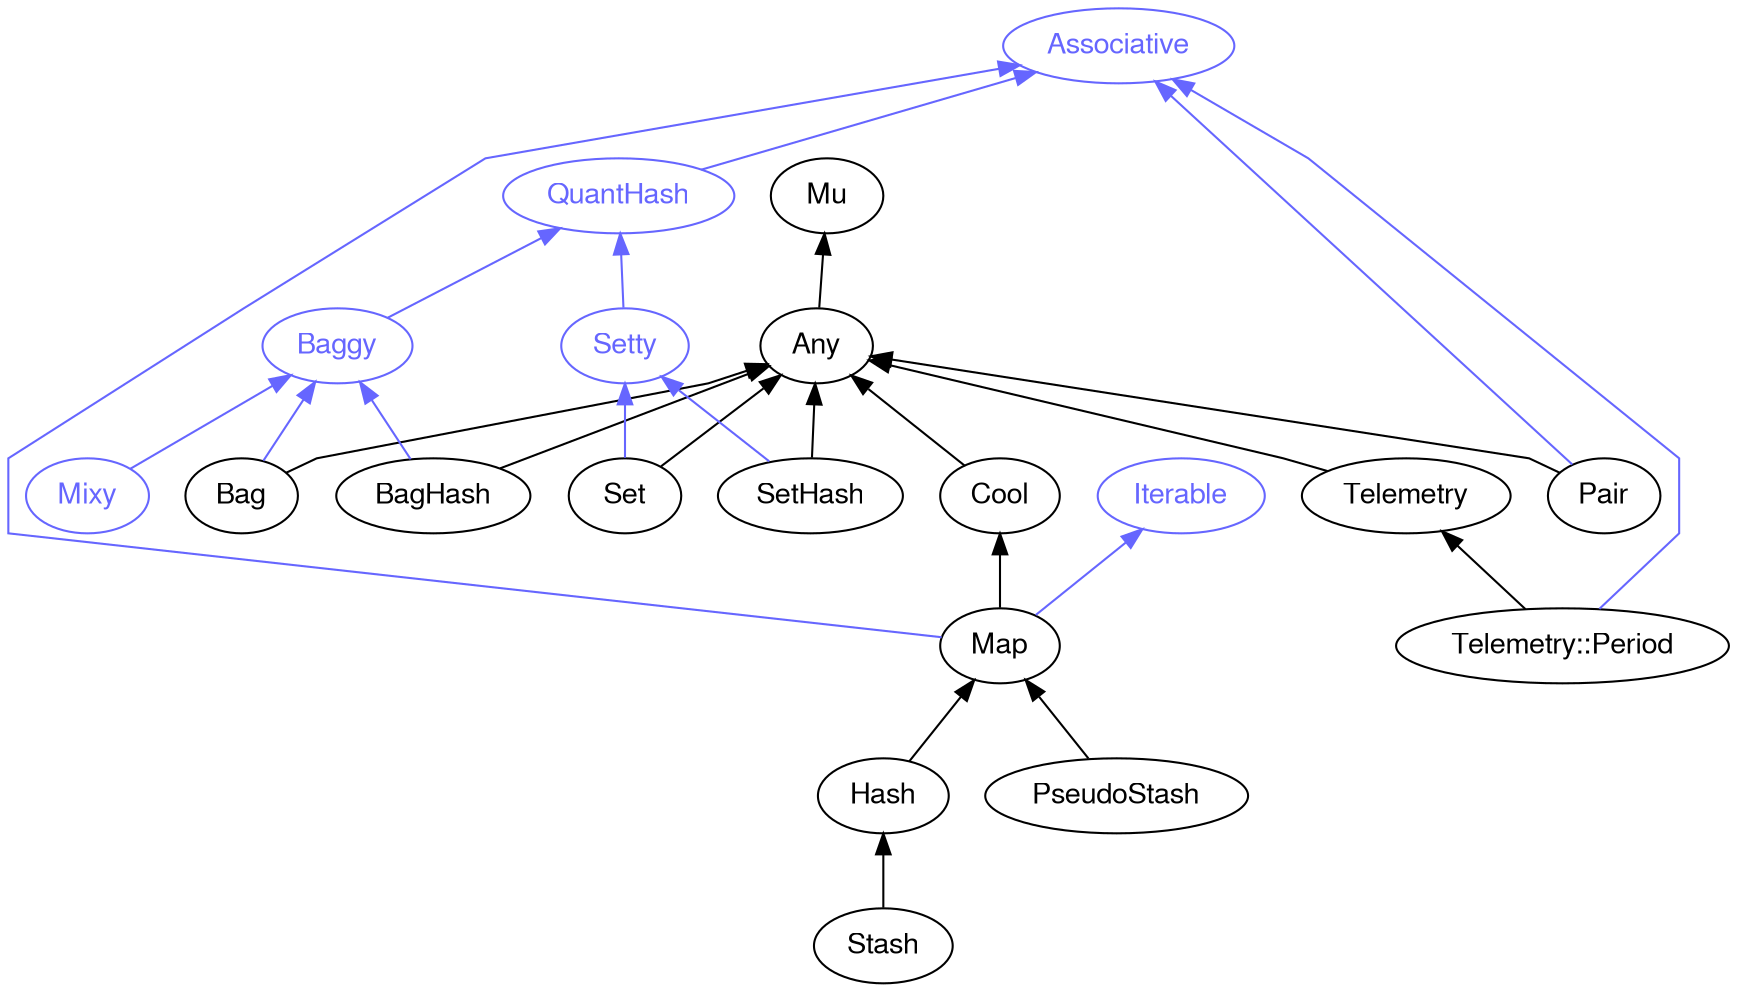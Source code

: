 digraph "perl6-type-graph" {
    rankdir=BT;
    splines=polyline;
    overlap=false; 
    // Types
    "Associative" [color="#6666FF", fontcolor="#6666FF", href="/type/Associative", fontname="FreeSans"];
    "Mu" [color="#000000", fontcolor="#000000", href="/type/Mu", fontname="FreeSans"];
    "Any" [color="#000000", fontcolor="#000000", href="/type/Any", fontname="FreeSans"];
    "Telemetry" [color="#000000", fontcolor="#000000", href="/type/Telemetry", fontname="FreeSans"];
    "Telemetry::Period" [color="#000000", fontcolor="#000000", href="/type/Telemetry::Period", fontname="FreeSans"];
    "QuantHash" [color="#6666FF", fontcolor="#6666FF", href="/type/QuantHash", fontname="FreeSans"];
    "Cool" [color="#000000", fontcolor="#000000", href="/type/Cool", fontname="FreeSans"];
    "Iterable" [color="#6666FF", fontcolor="#6666FF", href="/type/Iterable", fontname="FreeSans"];
    "Map" [color="#000000", fontcolor="#000000", href="/type/Map", fontname="FreeSans"];
    "Pair" [color="#000000", fontcolor="#000000", href="/type/Pair", fontname="FreeSans"];
    "Hash" [color="#000000", fontcolor="#000000", href="/type/Hash", fontname="FreeSans"];
    "PseudoStash" [color="#000000", fontcolor="#000000", href="/type/PseudoStash", fontname="FreeSans"];
    "Baggy" [color="#6666FF", fontcolor="#6666FF", href="/type/Baggy", fontname="FreeSans"];
    "Setty" [color="#6666FF", fontcolor="#6666FF", href="/type/Setty", fontname="FreeSans"];
    "Stash" [color="#000000", fontcolor="#000000", href="/type/Stash", fontname="FreeSans"];
    "Bag" [color="#000000", fontcolor="#000000", href="/type/Bag", fontname="FreeSans"];
    "BagHash" [color="#000000", fontcolor="#000000", href="/type/BagHash", fontname="FreeSans"];
    "Mixy" [color="#6666FF", fontcolor="#6666FF", href="/type/Mixy", fontname="FreeSans"];
    "Set" [color="#000000", fontcolor="#000000", href="/type/Set", fontname="FreeSans"];
    "SetHash" [color="#000000", fontcolor="#000000", href="/type/SetHash", fontname="FreeSans"];

    // Superclasses
    "Any" -> "Mu" [color="#000000"];
    "Telemetry" -> "Any" [color="#000000"];
    "Telemetry::Period" -> "Telemetry" [color="#000000"];
    "Cool" -> "Any" [color="#000000"];
    "Map" -> "Cool" [color="#000000"];
    "Pair" -> "Any" [color="#000000"];
    "Hash" -> "Map" [color="#000000"];
    "PseudoStash" -> "Map" [color="#000000"];
    "Stash" -> "Hash" [color="#000000"];
    "Bag" -> "Any" [color="#000000"];
    "BagHash" -> "Any" [color="#000000"];
    "Set" -> "Any" [color="#000000"];
    "SetHash" -> "Any" [color="#000000"];

    // Roles
    "Telemetry::Period" -> "Associative" [color="#6666FF"];
    "QuantHash" -> "Associative" [color="#6666FF"];
    "Map" -> "Iterable" [color="#6666FF"];
    "Map" -> "Associative" [color="#6666FF"];
    "Pair" -> "Associative" [color="#6666FF"];
    "Baggy" -> "QuantHash" [color="#6666FF"];
    "Setty" -> "QuantHash" [color="#6666FF"];
    "Bag" -> "Baggy" [color="#6666FF"];
    "BagHash" -> "Baggy" [color="#6666FF"];
    "Mixy" -> "Baggy" [color="#6666FF"];
    "Set" -> "Setty" [color="#6666FF"];
    "SetHash" -> "Setty" [color="#6666FF"];
}
